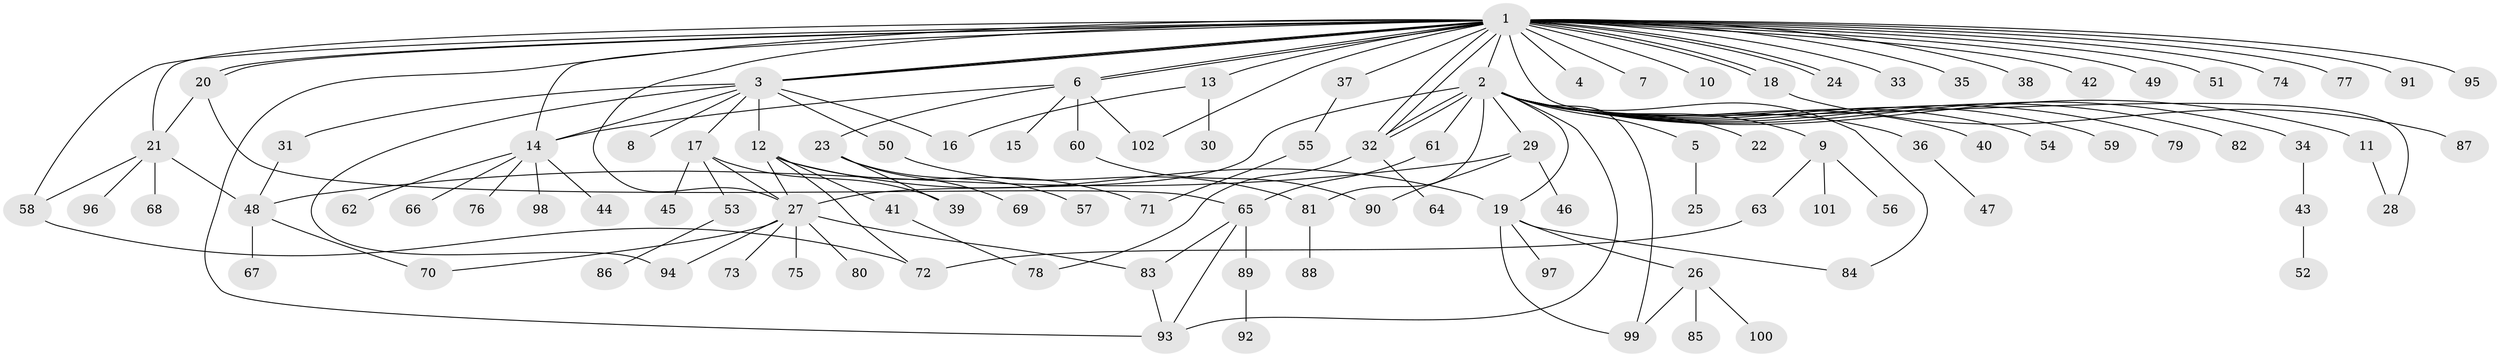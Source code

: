 // coarse degree distribution, {34: 0.012345679012345678, 22: 0.012345679012345678, 11: 0.012345679012345678, 1: 0.5555555555555556, 7: 0.037037037037037035, 3: 0.07407407407407407, 2: 0.18518518518518517, 10: 0.024691358024691357, 5: 0.012345679012345678, 4: 0.04938271604938271, 6: 0.024691358024691357}
// Generated by graph-tools (version 1.1) at 2025/41/03/06/25 10:41:47]
// undirected, 102 vertices, 140 edges
graph export_dot {
graph [start="1"]
  node [color=gray90,style=filled];
  1;
  2;
  3;
  4;
  5;
  6;
  7;
  8;
  9;
  10;
  11;
  12;
  13;
  14;
  15;
  16;
  17;
  18;
  19;
  20;
  21;
  22;
  23;
  24;
  25;
  26;
  27;
  28;
  29;
  30;
  31;
  32;
  33;
  34;
  35;
  36;
  37;
  38;
  39;
  40;
  41;
  42;
  43;
  44;
  45;
  46;
  47;
  48;
  49;
  50;
  51;
  52;
  53;
  54;
  55;
  56;
  57;
  58;
  59;
  60;
  61;
  62;
  63;
  64;
  65;
  66;
  67;
  68;
  69;
  70;
  71;
  72;
  73;
  74;
  75;
  76;
  77;
  78;
  79;
  80;
  81;
  82;
  83;
  84;
  85;
  86;
  87;
  88;
  89;
  90;
  91;
  92;
  93;
  94;
  95;
  96;
  97;
  98;
  99;
  100;
  101;
  102;
  1 -- 2;
  1 -- 3;
  1 -- 3;
  1 -- 3;
  1 -- 4;
  1 -- 6;
  1 -- 6;
  1 -- 7;
  1 -- 10;
  1 -- 13;
  1 -- 14;
  1 -- 18;
  1 -- 18;
  1 -- 20;
  1 -- 20;
  1 -- 21;
  1 -- 24;
  1 -- 24;
  1 -- 27;
  1 -- 28;
  1 -- 32;
  1 -- 32;
  1 -- 33;
  1 -- 35;
  1 -- 37;
  1 -- 38;
  1 -- 42;
  1 -- 49;
  1 -- 51;
  1 -- 58;
  1 -- 74;
  1 -- 77;
  1 -- 91;
  1 -- 93;
  1 -- 95;
  1 -- 102;
  2 -- 5;
  2 -- 9;
  2 -- 11;
  2 -- 19;
  2 -- 22;
  2 -- 27;
  2 -- 29;
  2 -- 32;
  2 -- 32;
  2 -- 34;
  2 -- 36;
  2 -- 40;
  2 -- 54;
  2 -- 59;
  2 -- 61;
  2 -- 79;
  2 -- 81;
  2 -- 82;
  2 -- 84;
  2 -- 93;
  2 -- 99;
  3 -- 8;
  3 -- 12;
  3 -- 14;
  3 -- 16;
  3 -- 17;
  3 -- 31;
  3 -- 50;
  3 -- 94;
  5 -- 25;
  6 -- 14;
  6 -- 15;
  6 -- 23;
  6 -- 60;
  6 -- 102;
  9 -- 56;
  9 -- 63;
  9 -- 101;
  11 -- 28;
  12 -- 19;
  12 -- 27;
  12 -- 41;
  12 -- 71;
  12 -- 72;
  13 -- 16;
  13 -- 30;
  14 -- 44;
  14 -- 62;
  14 -- 66;
  14 -- 76;
  14 -- 98;
  17 -- 27;
  17 -- 39;
  17 -- 45;
  17 -- 53;
  18 -- 87;
  19 -- 26;
  19 -- 84;
  19 -- 97;
  19 -- 99;
  20 -- 21;
  20 -- 65;
  21 -- 48;
  21 -- 58;
  21 -- 68;
  21 -- 96;
  23 -- 39;
  23 -- 57;
  23 -- 69;
  26 -- 85;
  26 -- 99;
  26 -- 100;
  27 -- 70;
  27 -- 73;
  27 -- 75;
  27 -- 80;
  27 -- 83;
  27 -- 94;
  29 -- 46;
  29 -- 48;
  29 -- 90;
  31 -- 48;
  32 -- 64;
  32 -- 78;
  34 -- 43;
  36 -- 47;
  37 -- 55;
  41 -- 78;
  43 -- 52;
  48 -- 67;
  48 -- 70;
  50 -- 81;
  53 -- 86;
  55 -- 71;
  58 -- 72;
  60 -- 90;
  61 -- 65;
  63 -- 72;
  65 -- 83;
  65 -- 89;
  65 -- 93;
  81 -- 88;
  83 -- 93;
  89 -- 92;
}
